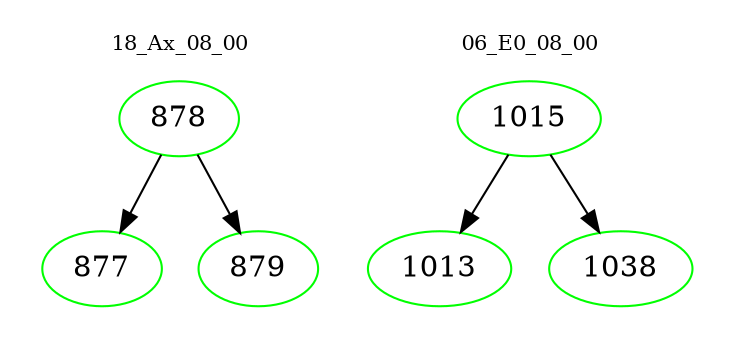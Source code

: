 digraph{
subgraph cluster_0 {
color = white
label = "18_Ax_08_00";
fontsize=10;
T0_878 [label="878", color="green"]
T0_878 -> T0_877 [color="black"]
T0_877 [label="877", color="green"]
T0_878 -> T0_879 [color="black"]
T0_879 [label="879", color="green"]
}
subgraph cluster_1 {
color = white
label = "06_E0_08_00";
fontsize=10;
T1_1015 [label="1015", color="green"]
T1_1015 -> T1_1013 [color="black"]
T1_1013 [label="1013", color="green"]
T1_1015 -> T1_1038 [color="black"]
T1_1038 [label="1038", color="green"]
}
}
